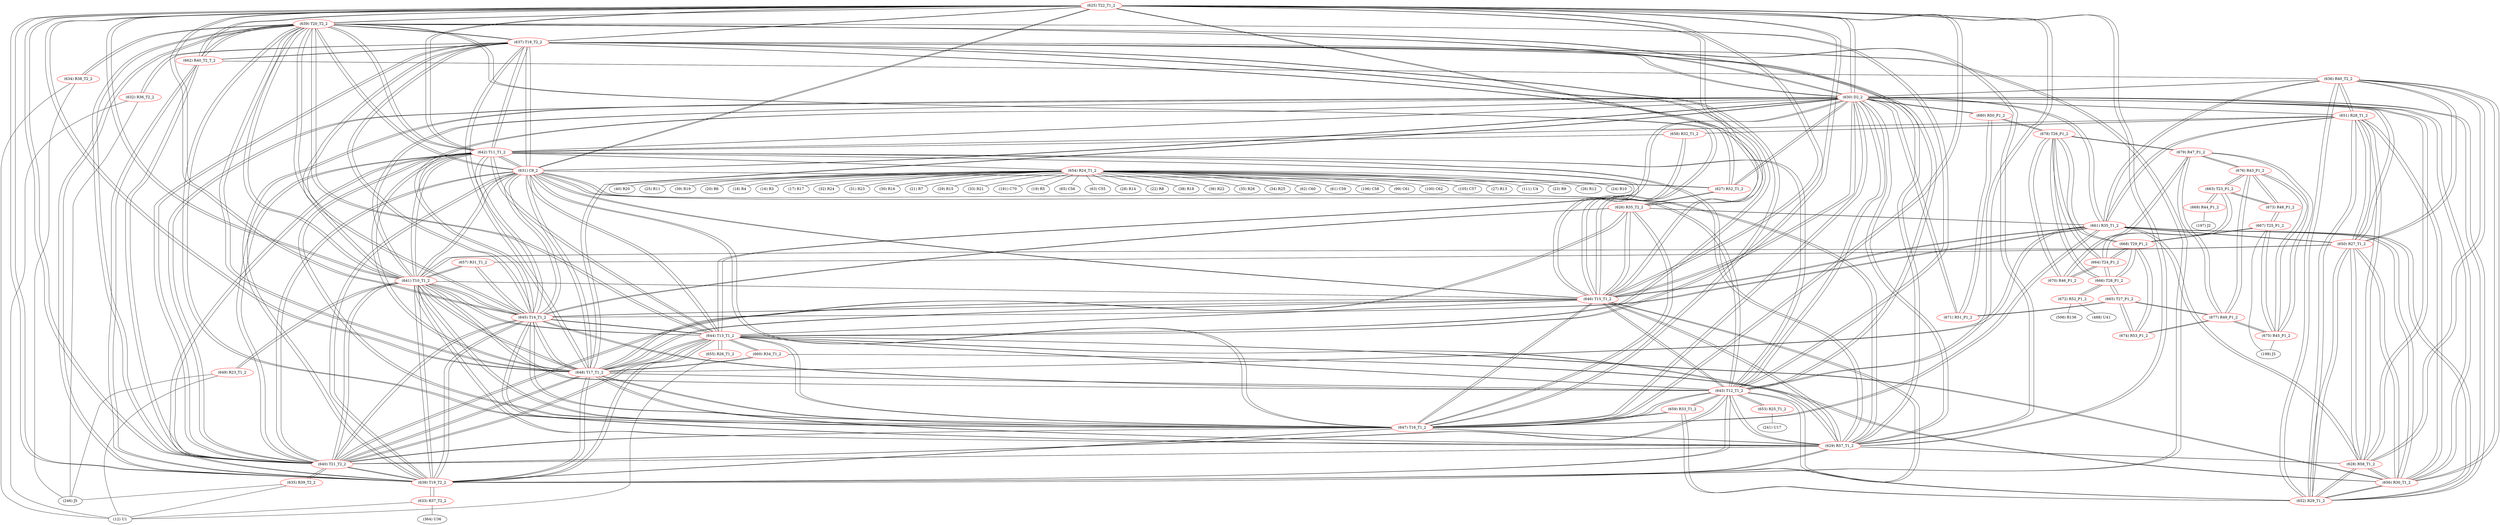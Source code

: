 graph {
	625 [label="(625) T22_T1_2" color=red]
	639 [label="(639) T20_T2_2"]
	637 [label="(637) T18_T2_2"]
	638 [label="(638) T19_T2_2"]
	640 [label="(640) T21_T2_2"]
	629 [label="(629) R57_T1_2"]
	630 [label="(630) D2_2"]
	642 [label="(642) T11_T1_2"]
	647 [label="(647) T16_T1_2"]
	648 [label="(648) T17_T1_2"]
	641 [label="(641) T10_T1_2"]
	643 [label="(643) T12_T1_2"]
	644 [label="(644) T13_T1_2"]
	645 [label="(645) T14_T1_2"]
	646 [label="(646) T15_T1_2"]
	631 [label="(631) C8_2"]
	662 [label="(662) R40_T2_T_2"]
	627 [label="(627) R52_T1_2"]
	626 [label="(626) R35_T2_2"]
	626 [label="(626) R35_T2_2" color=red]
	647 [label="(647) T16_T1_2"]
	646 [label="(646) T15_T1_2"]
	661 [label="(661) R35_T1_2"]
	645 [label="(645) T14_T1_2"]
	648 [label="(648) T17_T1_2"]
	627 [label="(627) R52_T1_2"]
	625 [label="(625) T22_T1_2"]
	627 [label="(627) R52_T1_2" color=red]
	630 [label="(630) D2_2"]
	631 [label="(631) C8_2"]
	626 [label="(626) R35_T2_2"]
	625 [label="(625) T22_T1_2"]
	628 [label="(628) R58_T1_2" color=red]
	629 [label="(629) R57_T1_2"]
	630 [label="(630) D2_2"]
	652 [label="(652) R29_T1_2"]
	661 [label="(661) R35_T1_2"]
	636 [label="(636) R40_T2_2"]
	656 [label="(656) R30_T1_2"]
	650 [label="(650) R27_T1_2"]
	651 [label="(651) R28_T1_2"]
	629 [label="(629) R57_T1_2" color=red]
	639 [label="(639) T20_T2_2"]
	637 [label="(637) T18_T2_2"]
	638 [label="(638) T19_T2_2"]
	640 [label="(640) T21_T2_2"]
	625 [label="(625) T22_T1_2"]
	630 [label="(630) D2_2"]
	642 [label="(642) T11_T1_2"]
	647 [label="(647) T16_T1_2"]
	648 [label="(648) T17_T1_2"]
	641 [label="(641) T10_T1_2"]
	643 [label="(643) T12_T1_2"]
	644 [label="(644) T13_T1_2"]
	645 [label="(645) T14_T1_2"]
	646 [label="(646) T15_T1_2"]
	631 [label="(631) C8_2"]
	628 [label="(628) R58_T1_2"]
	630 [label="(630) D2_2" color=red]
	639 [label="(639) T20_T2_2"]
	637 [label="(637) T18_T2_2"]
	638 [label="(638) T19_T2_2"]
	640 [label="(640) T21_T2_2"]
	629 [label="(629) R57_T1_2"]
	625 [label="(625) T22_T1_2"]
	642 [label="(642) T11_T1_2"]
	647 [label="(647) T16_T1_2"]
	648 [label="(648) T17_T1_2"]
	641 [label="(641) T10_T1_2"]
	643 [label="(643) T12_T1_2"]
	644 [label="(644) T13_T1_2"]
	645 [label="(645) T14_T1_2"]
	646 [label="(646) T15_T1_2"]
	631 [label="(631) C8_2"]
	627 [label="(627) R52_T1_2"]
	628 [label="(628) R58_T1_2"]
	652 [label="(652) R29_T1_2"]
	661 [label="(661) R35_T1_2"]
	636 [label="(636) R40_T2_2"]
	656 [label="(656) R30_T1_2"]
	650 [label="(650) R27_T1_2"]
	651 [label="(651) R28_T1_2"]
	671 [label="(671) R51_P1_2"]
	680 [label="(680) R50_P1_2"]
	631 [label="(631) C8_2" color=red]
	639 [label="(639) T20_T2_2"]
	637 [label="(637) T18_T2_2"]
	638 [label="(638) T19_T2_2"]
	640 [label="(640) T21_T2_2"]
	629 [label="(629) R57_T1_2"]
	625 [label="(625) T22_T1_2"]
	630 [label="(630) D2_2"]
	642 [label="(642) T11_T1_2"]
	647 [label="(647) T16_T1_2"]
	648 [label="(648) T17_T1_2"]
	641 [label="(641) T10_T1_2"]
	643 [label="(643) T12_T1_2"]
	644 [label="(644) T13_T1_2"]
	645 [label="(645) T14_T1_2"]
	646 [label="(646) T15_T1_2"]
	627 [label="(627) R52_T1_2"]
	632 [label="(632) R36_T2_2" color=red]
	246 [label="(246) J5"]
	12 [label="(12) U1"]
	637 [label="(637) T18_T2_2"]
	633 [label="(633) R37_T2_2" color=red]
	364 [label="(364) U36"]
	12 [label="(12) U1"]
	638 [label="(638) T19_T2_2"]
	634 [label="(634) R38_T2_2" color=red]
	246 [label="(246) J5"]
	12 [label="(12) U1"]
	639 [label="(639) T20_T2_2"]
	635 [label="(635) R39_T2_2" color=red]
	12 [label="(12) U1"]
	246 [label="(246) J5"]
	640 [label="(640) T21_T2_2"]
	636 [label="(636) R40_T2_2" color=red]
	652 [label="(652) R29_T1_2"]
	661 [label="(661) R35_T1_2"]
	656 [label="(656) R30_T1_2"]
	630 [label="(630) D2_2"]
	628 [label="(628) R58_T1_2"]
	650 [label="(650) R27_T1_2"]
	651 [label="(651) R28_T1_2"]
	662 [label="(662) R40_T2_T_2"]
	637 [label="(637) T18_T2_2" color=red]
	639 [label="(639) T20_T2_2"]
	638 [label="(638) T19_T2_2"]
	640 [label="(640) T21_T2_2"]
	629 [label="(629) R57_T1_2"]
	625 [label="(625) T22_T1_2"]
	630 [label="(630) D2_2"]
	642 [label="(642) T11_T1_2"]
	647 [label="(647) T16_T1_2"]
	648 [label="(648) T17_T1_2"]
	641 [label="(641) T10_T1_2"]
	643 [label="(643) T12_T1_2"]
	644 [label="(644) T13_T1_2"]
	645 [label="(645) T14_T1_2"]
	646 [label="(646) T15_T1_2"]
	631 [label="(631) C8_2"]
	662 [label="(662) R40_T2_T_2"]
	632 [label="(632) R36_T2_2"]
	638 [label="(638) T19_T2_2" color=red]
	639 [label="(639) T20_T2_2"]
	637 [label="(637) T18_T2_2"]
	640 [label="(640) T21_T2_2"]
	629 [label="(629) R57_T1_2"]
	625 [label="(625) T22_T1_2"]
	630 [label="(630) D2_2"]
	642 [label="(642) T11_T1_2"]
	647 [label="(647) T16_T1_2"]
	648 [label="(648) T17_T1_2"]
	641 [label="(641) T10_T1_2"]
	643 [label="(643) T12_T1_2"]
	644 [label="(644) T13_T1_2"]
	645 [label="(645) T14_T1_2"]
	646 [label="(646) T15_T1_2"]
	631 [label="(631) C8_2"]
	662 [label="(662) R40_T2_T_2"]
	633 [label="(633) R37_T2_2"]
	639 [label="(639) T20_T2_2" color=red]
	637 [label="(637) T18_T2_2"]
	638 [label="(638) T19_T2_2"]
	640 [label="(640) T21_T2_2"]
	629 [label="(629) R57_T1_2"]
	625 [label="(625) T22_T1_2"]
	630 [label="(630) D2_2"]
	642 [label="(642) T11_T1_2"]
	647 [label="(647) T16_T1_2"]
	648 [label="(648) T17_T1_2"]
	641 [label="(641) T10_T1_2"]
	643 [label="(643) T12_T1_2"]
	644 [label="(644) T13_T1_2"]
	645 [label="(645) T14_T1_2"]
	646 [label="(646) T15_T1_2"]
	631 [label="(631) C8_2"]
	662 [label="(662) R40_T2_T_2"]
	634 [label="(634) R38_T2_2"]
	640 [label="(640) T21_T2_2" color=red]
	639 [label="(639) T20_T2_2"]
	637 [label="(637) T18_T2_2"]
	638 [label="(638) T19_T2_2"]
	629 [label="(629) R57_T1_2"]
	625 [label="(625) T22_T1_2"]
	630 [label="(630) D2_2"]
	642 [label="(642) T11_T1_2"]
	647 [label="(647) T16_T1_2"]
	648 [label="(648) T17_T1_2"]
	641 [label="(641) T10_T1_2"]
	643 [label="(643) T12_T1_2"]
	644 [label="(644) T13_T1_2"]
	645 [label="(645) T14_T1_2"]
	646 [label="(646) T15_T1_2"]
	631 [label="(631) C8_2"]
	662 [label="(662) R40_T2_T_2"]
	635 [label="(635) R39_T2_2"]
	641 [label="(641) T10_T1_2" color=red]
	639 [label="(639) T20_T2_2"]
	637 [label="(637) T18_T2_2"]
	638 [label="(638) T19_T2_2"]
	640 [label="(640) T21_T2_2"]
	629 [label="(629) R57_T1_2"]
	625 [label="(625) T22_T1_2"]
	630 [label="(630) D2_2"]
	642 [label="(642) T11_T1_2"]
	647 [label="(647) T16_T1_2"]
	648 [label="(648) T17_T1_2"]
	643 [label="(643) T12_T1_2"]
	644 [label="(644) T13_T1_2"]
	645 [label="(645) T14_T1_2"]
	646 [label="(646) T15_T1_2"]
	631 [label="(631) C8_2"]
	649 [label="(649) R23_T1_2"]
	657 [label="(657) R31_T1_2"]
	650 [label="(650) R27_T1_2"]
	642 [label="(642) T11_T1_2" color=red]
	639 [label="(639) T20_T2_2"]
	637 [label="(637) T18_T2_2"]
	638 [label="(638) T19_T2_2"]
	640 [label="(640) T21_T2_2"]
	629 [label="(629) R57_T1_2"]
	625 [label="(625) T22_T1_2"]
	630 [label="(630) D2_2"]
	647 [label="(647) T16_T1_2"]
	648 [label="(648) T17_T1_2"]
	641 [label="(641) T10_T1_2"]
	643 [label="(643) T12_T1_2"]
	644 [label="(644) T13_T1_2"]
	645 [label="(645) T14_T1_2"]
	646 [label="(646) T15_T1_2"]
	631 [label="(631) C8_2"]
	654 [label="(654) R24_T1_2"]
	658 [label="(658) R32_T1_2"]
	651 [label="(651) R28_T1_2"]
	643 [label="(643) T12_T1_2" color=red]
	639 [label="(639) T20_T2_2"]
	637 [label="(637) T18_T2_2"]
	638 [label="(638) T19_T2_2"]
	640 [label="(640) T21_T2_2"]
	629 [label="(629) R57_T1_2"]
	625 [label="(625) T22_T1_2"]
	630 [label="(630) D2_2"]
	642 [label="(642) T11_T1_2"]
	647 [label="(647) T16_T1_2"]
	648 [label="(648) T17_T1_2"]
	641 [label="(641) T10_T1_2"]
	644 [label="(644) T13_T1_2"]
	645 [label="(645) T14_T1_2"]
	646 [label="(646) T15_T1_2"]
	631 [label="(631) C8_2"]
	659 [label="(659) R33_T1_2"]
	652 [label="(652) R29_T1_2"]
	653 [label="(653) R25_T1_2"]
	644 [label="(644) T13_T1_2" color=red]
	639 [label="(639) T20_T2_2"]
	637 [label="(637) T18_T2_2"]
	638 [label="(638) T19_T2_2"]
	640 [label="(640) T21_T2_2"]
	629 [label="(629) R57_T1_2"]
	625 [label="(625) T22_T1_2"]
	630 [label="(630) D2_2"]
	642 [label="(642) T11_T1_2"]
	647 [label="(647) T16_T1_2"]
	648 [label="(648) T17_T1_2"]
	641 [label="(641) T10_T1_2"]
	643 [label="(643) T12_T1_2"]
	645 [label="(645) T14_T1_2"]
	646 [label="(646) T15_T1_2"]
	631 [label="(631) C8_2"]
	656 [label="(656) R30_T1_2"]
	660 [label="(660) R34_T1_2"]
	655 [label="(655) R26_T1_2"]
	645 [label="(645) T14_T1_2" color=red]
	639 [label="(639) T20_T2_2"]
	637 [label="(637) T18_T2_2"]
	638 [label="(638) T19_T2_2"]
	640 [label="(640) T21_T2_2"]
	629 [label="(629) R57_T1_2"]
	625 [label="(625) T22_T1_2"]
	630 [label="(630) D2_2"]
	642 [label="(642) T11_T1_2"]
	647 [label="(647) T16_T1_2"]
	648 [label="(648) T17_T1_2"]
	641 [label="(641) T10_T1_2"]
	643 [label="(643) T12_T1_2"]
	644 [label="(644) T13_T1_2"]
	646 [label="(646) T15_T1_2"]
	631 [label="(631) C8_2"]
	661 [label="(661) R35_T1_2"]
	626 [label="(626) R35_T2_2"]
	657 [label="(657) R31_T1_2"]
	646 [label="(646) T15_T1_2" color=red]
	639 [label="(639) T20_T2_2"]
	637 [label="(637) T18_T2_2"]
	638 [label="(638) T19_T2_2"]
	640 [label="(640) T21_T2_2"]
	629 [label="(629) R57_T1_2"]
	625 [label="(625) T22_T1_2"]
	630 [label="(630) D2_2"]
	642 [label="(642) T11_T1_2"]
	647 [label="(647) T16_T1_2"]
	648 [label="(648) T17_T1_2"]
	641 [label="(641) T10_T1_2"]
	643 [label="(643) T12_T1_2"]
	644 [label="(644) T13_T1_2"]
	645 [label="(645) T14_T1_2"]
	631 [label="(631) C8_2"]
	661 [label="(661) R35_T1_2"]
	626 [label="(626) R35_T2_2"]
	658 [label="(658) R32_T1_2"]
	647 [label="(647) T16_T1_2" color=red]
	639 [label="(639) T20_T2_2"]
	637 [label="(637) T18_T2_2"]
	638 [label="(638) T19_T2_2"]
	640 [label="(640) T21_T2_2"]
	629 [label="(629) R57_T1_2"]
	625 [label="(625) T22_T1_2"]
	630 [label="(630) D2_2"]
	642 [label="(642) T11_T1_2"]
	648 [label="(648) T17_T1_2"]
	641 [label="(641) T10_T1_2"]
	643 [label="(643) T12_T1_2"]
	644 [label="(644) T13_T1_2"]
	645 [label="(645) T14_T1_2"]
	646 [label="(646) T15_T1_2"]
	631 [label="(631) C8_2"]
	661 [label="(661) R35_T1_2"]
	626 [label="(626) R35_T2_2"]
	659 [label="(659) R33_T1_2"]
	648 [label="(648) T17_T1_2" color=red]
	639 [label="(639) T20_T2_2"]
	637 [label="(637) T18_T2_2"]
	638 [label="(638) T19_T2_2"]
	640 [label="(640) T21_T2_2"]
	629 [label="(629) R57_T1_2"]
	625 [label="(625) T22_T1_2"]
	630 [label="(630) D2_2"]
	642 [label="(642) T11_T1_2"]
	647 [label="(647) T16_T1_2"]
	641 [label="(641) T10_T1_2"]
	643 [label="(643) T12_T1_2"]
	644 [label="(644) T13_T1_2"]
	645 [label="(645) T14_T1_2"]
	646 [label="(646) T15_T1_2"]
	631 [label="(631) C8_2"]
	661 [label="(661) R35_T1_2"]
	626 [label="(626) R35_T2_2"]
	660 [label="(660) R34_T1_2"]
	649 [label="(649) R23_T1_2" color=red]
	12 [label="(12) U1"]
	246 [label="(246) J5"]
	641 [label="(641) T10_T1_2"]
	650 [label="(650) R27_T1_2" color=red]
	652 [label="(652) R29_T1_2"]
	661 [label="(661) R35_T1_2"]
	636 [label="(636) R40_T2_2"]
	656 [label="(656) R30_T1_2"]
	630 [label="(630) D2_2"]
	628 [label="(628) R58_T1_2"]
	651 [label="(651) R28_T1_2"]
	641 [label="(641) T10_T1_2"]
	657 [label="(657) R31_T1_2"]
	651 [label="(651) R28_T1_2" color=red]
	652 [label="(652) R29_T1_2"]
	661 [label="(661) R35_T1_2"]
	636 [label="(636) R40_T2_2"]
	656 [label="(656) R30_T1_2"]
	630 [label="(630) D2_2"]
	628 [label="(628) R58_T1_2"]
	650 [label="(650) R27_T1_2"]
	658 [label="(658) R32_T1_2"]
	642 [label="(642) T11_T1_2"]
	652 [label="(652) R29_T1_2" color=red]
	661 [label="(661) R35_T1_2"]
	636 [label="(636) R40_T2_2"]
	656 [label="(656) R30_T1_2"]
	630 [label="(630) D2_2"]
	628 [label="(628) R58_T1_2"]
	650 [label="(650) R27_T1_2"]
	651 [label="(651) R28_T1_2"]
	659 [label="(659) R33_T1_2"]
	643 [label="(643) T12_T1_2"]
	653 [label="(653) R25_T1_2" color=red]
	241 [label="(241) U17"]
	643 [label="(643) T12_T1_2"]
	654 [label="(654) R24_T1_2" color=red]
	27 [label="(27) R13"]
	111 [label="(111) U4"]
	23 [label="(23) R9"]
	26 [label="(26) R12"]
	24 [label="(24) R10"]
	40 [label="(40) R20"]
	25 [label="(25) R11"]
	39 [label="(39) R19"]
	20 [label="(20) R6"]
	18 [label="(18) R4"]
	16 [label="(16) R3"]
	17 [label="(17) R17"]
	32 [label="(32) R24"]
	31 [label="(31) R23"]
	30 [label="(30) R16"]
	21 [label="(21) R7"]
	29 [label="(29) R15"]
	33 [label="(33) R21"]
	191 [label="(191) C70"]
	19 [label="(19) R5"]
	65 [label="(65) C56"]
	63 [label="(63) C55"]
	28 [label="(28) R14"]
	22 [label="(22) R8"]
	38 [label="(38) R18"]
	36 [label="(36) R22"]
	35 [label="(35) R26"]
	34 [label="(34) R25"]
	62 [label="(62) C60"]
	61 [label="(61) C59"]
	106 [label="(106) C58"]
	99 [label="(99) C61"]
	100 [label="(100) C62"]
	105 [label="(105) C57"]
	642 [label="(642) T11_T1_2"]
	655 [label="(655) R26_T1_2" color=red]
	12 [label="(12) U1"]
	644 [label="(644) T13_T1_2"]
	656 [label="(656) R30_T1_2" color=red]
	652 [label="(652) R29_T1_2"]
	661 [label="(661) R35_T1_2"]
	636 [label="(636) R40_T2_2"]
	630 [label="(630) D2_2"]
	628 [label="(628) R58_T1_2"]
	650 [label="(650) R27_T1_2"]
	651 [label="(651) R28_T1_2"]
	660 [label="(660) R34_T1_2"]
	644 [label="(644) T13_T1_2"]
	657 [label="(657) R31_T1_2" color=red]
	641 [label="(641) T10_T1_2"]
	650 [label="(650) R27_T1_2"]
	645 [label="(645) T14_T1_2"]
	658 [label="(658) R32_T1_2" color=red]
	646 [label="(646) T15_T1_2"]
	651 [label="(651) R28_T1_2"]
	642 [label="(642) T11_T1_2"]
	659 [label="(659) R33_T1_2" color=red]
	647 [label="(647) T16_T1_2"]
	652 [label="(652) R29_T1_2"]
	643 [label="(643) T12_T1_2"]
	660 [label="(660) R34_T1_2" color=red]
	648 [label="(648) T17_T1_2"]
	656 [label="(656) R30_T1_2"]
	644 [label="(644) T13_T1_2"]
	661 [label="(661) R35_T1_2" color=red]
	652 [label="(652) R29_T1_2"]
	636 [label="(636) R40_T2_2"]
	656 [label="(656) R30_T1_2"]
	630 [label="(630) D2_2"]
	628 [label="(628) R58_T1_2"]
	650 [label="(650) R27_T1_2"]
	651 [label="(651) R28_T1_2"]
	647 [label="(647) T16_T1_2"]
	646 [label="(646) T15_T1_2"]
	645 [label="(645) T14_T1_2"]
	648 [label="(648) T17_T1_2"]
	626 [label="(626) R35_T2_2"]
	662 [label="(662) R40_T2_T_2" color=red]
	625 [label="(625) T22_T1_2"]
	638 [label="(638) T19_T2_2"]
	637 [label="(637) T18_T2_2"]
	640 [label="(640) T21_T2_2"]
	639 [label="(639) T20_T2_2"]
	636 [label="(636) R40_T2_2"]
	663 [label="(663) T23_P1_2" color=red]
	673 [label="(673) R48_P1_2"]
	676 [label="(676) R43_P1_2"]
	664 [label="(664) T24_P1_2"]
	669 [label="(669) R44_P1_2"]
	664 [label="(664) T24_P1_2" color=red]
	678 [label="(678) T26_P1_2"]
	668 [label="(668) T29_P1_2"]
	666 [label="(666) T28_P1_2"]
	670 [label="(670) R46_P1_2"]
	663 [label="(663) T23_P1_2"]
	665 [label="(665) T27_P1_2" color=red]
	671 [label="(671) R51_P1_2"]
	666 [label="(666) T28_P1_2"]
	674 [label="(674) R53_P1_2"]
	677 [label="(677) R49_P1_2"]
	666 [label="(666) T28_P1_2" color=red]
	678 [label="(678) T26_P1_2"]
	664 [label="(664) T24_P1_2"]
	668 [label="(668) T29_P1_2"]
	672 [label="(672) R52_P1_2"]
	665 [label="(665) T27_P1_2"]
	667 [label="(667) T25_P1_2" color=red]
	668 [label="(668) T29_P1_2"]
	673 [label="(673) R48_P1_2"]
	675 [label="(675) R45_P1_2"]
	198 [label="(198) J3"]
	668 [label="(668) T29_P1_2" color=red]
	678 [label="(678) T26_P1_2"]
	664 [label="(664) T24_P1_2"]
	666 [label="(666) T28_P1_2"]
	667 [label="(667) T25_P1_2"]
	674 [label="(674) R53_P1_2"]
	669 [label="(669) R44_P1_2" color=red]
	197 [label="(197) J2"]
	663 [label="(663) T23_P1_2"]
	670 [label="(670) R46_P1_2" color=red]
	678 [label="(678) T26_P1_2"]
	679 [label="(679) R47_P1_2"]
	664 [label="(664) T24_P1_2"]
	671 [label="(671) R51_P1_2" color=red]
	665 [label="(665) T27_P1_2"]
	680 [label="(680) R50_P1_2"]
	630 [label="(630) D2_2"]
	672 [label="(672) R52_P1_2" color=red]
	488 [label="(488) U41"]
	506 [label="(506) R136"]
	666 [label="(666) T28_P1_2"]
	673 [label="(673) R48_P1_2" color=red]
	667 [label="(667) T25_P1_2"]
	663 [label="(663) T23_P1_2"]
	676 [label="(676) R43_P1_2"]
	674 [label="(674) R53_P1_2" color=red]
	668 [label="(668) T29_P1_2"]
	665 [label="(665) T27_P1_2"]
	677 [label="(677) R49_P1_2"]
	675 [label="(675) R45_P1_2" color=red]
	679 [label="(679) R47_P1_2"]
	676 [label="(676) R43_P1_2"]
	677 [label="(677) R49_P1_2"]
	667 [label="(667) T25_P1_2"]
	198 [label="(198) J3"]
	676 [label="(676) R43_P1_2" color=red]
	673 [label="(673) R48_P1_2"]
	663 [label="(663) T23_P1_2"]
	679 [label="(679) R47_P1_2"]
	675 [label="(675) R45_P1_2"]
	677 [label="(677) R49_P1_2"]
	677 [label="(677) R49_P1_2" color=red]
	679 [label="(679) R47_P1_2"]
	675 [label="(675) R45_P1_2"]
	676 [label="(676) R43_P1_2"]
	665 [label="(665) T27_P1_2"]
	674 [label="(674) R53_P1_2"]
	678 [label="(678) T26_P1_2" color=red]
	680 [label="(680) R50_P1_2"]
	664 [label="(664) T24_P1_2"]
	668 [label="(668) T29_P1_2"]
	666 [label="(666) T28_P1_2"]
	670 [label="(670) R46_P1_2"]
	679 [label="(679) R47_P1_2"]
	679 [label="(679) R47_P1_2" color=red]
	675 [label="(675) R45_P1_2"]
	676 [label="(676) R43_P1_2"]
	677 [label="(677) R49_P1_2"]
	678 [label="(678) T26_P1_2"]
	670 [label="(670) R46_P1_2"]
	680 [label="(680) R50_P1_2" color=red]
	678 [label="(678) T26_P1_2"]
	671 [label="(671) R51_P1_2"]
	630 [label="(630) D2_2"]
	625 -- 639
	625 -- 637
	625 -- 638
	625 -- 640
	625 -- 629
	625 -- 630
	625 -- 642
	625 -- 647
	625 -- 648
	625 -- 641
	625 -- 643
	625 -- 644
	625 -- 645
	625 -- 646
	625 -- 631
	625 -- 662
	625 -- 627
	625 -- 626
	626 -- 647
	626 -- 646
	626 -- 661
	626 -- 645
	626 -- 648
	626 -- 627
	626 -- 625
	627 -- 630
	627 -- 631
	627 -- 626
	627 -- 625
	628 -- 629
	628 -- 630
	628 -- 652
	628 -- 661
	628 -- 636
	628 -- 656
	628 -- 650
	628 -- 651
	629 -- 639
	629 -- 637
	629 -- 638
	629 -- 640
	629 -- 625
	629 -- 630
	629 -- 642
	629 -- 647
	629 -- 648
	629 -- 641
	629 -- 643
	629 -- 644
	629 -- 645
	629 -- 646
	629 -- 631
	629 -- 628
	630 -- 639
	630 -- 637
	630 -- 638
	630 -- 640
	630 -- 629
	630 -- 625
	630 -- 642
	630 -- 647
	630 -- 648
	630 -- 641
	630 -- 643
	630 -- 644
	630 -- 645
	630 -- 646
	630 -- 631
	630 -- 627
	630 -- 628
	630 -- 652
	630 -- 661
	630 -- 636
	630 -- 656
	630 -- 650
	630 -- 651
	630 -- 671
	630 -- 680
	631 -- 639
	631 -- 637
	631 -- 638
	631 -- 640
	631 -- 629
	631 -- 625
	631 -- 630
	631 -- 642
	631 -- 647
	631 -- 648
	631 -- 641
	631 -- 643
	631 -- 644
	631 -- 645
	631 -- 646
	631 -- 627
	632 -- 246
	632 -- 12
	632 -- 637
	633 -- 364
	633 -- 12
	633 -- 638
	634 -- 246
	634 -- 12
	634 -- 639
	635 -- 12
	635 -- 246
	635 -- 640
	636 -- 652
	636 -- 661
	636 -- 656
	636 -- 630
	636 -- 628
	636 -- 650
	636 -- 651
	636 -- 662
	637 -- 639
	637 -- 638
	637 -- 640
	637 -- 629
	637 -- 625
	637 -- 630
	637 -- 642
	637 -- 647
	637 -- 648
	637 -- 641
	637 -- 643
	637 -- 644
	637 -- 645
	637 -- 646
	637 -- 631
	637 -- 662
	637 -- 632
	638 -- 639
	638 -- 637
	638 -- 640
	638 -- 629
	638 -- 625
	638 -- 630
	638 -- 642
	638 -- 647
	638 -- 648
	638 -- 641
	638 -- 643
	638 -- 644
	638 -- 645
	638 -- 646
	638 -- 631
	638 -- 662
	638 -- 633
	639 -- 637
	639 -- 638
	639 -- 640
	639 -- 629
	639 -- 625
	639 -- 630
	639 -- 642
	639 -- 647
	639 -- 648
	639 -- 641
	639 -- 643
	639 -- 644
	639 -- 645
	639 -- 646
	639 -- 631
	639 -- 662
	639 -- 634
	640 -- 639
	640 -- 637
	640 -- 638
	640 -- 629
	640 -- 625
	640 -- 630
	640 -- 642
	640 -- 647
	640 -- 648
	640 -- 641
	640 -- 643
	640 -- 644
	640 -- 645
	640 -- 646
	640 -- 631
	640 -- 662
	640 -- 635
	641 -- 639
	641 -- 637
	641 -- 638
	641 -- 640
	641 -- 629
	641 -- 625
	641 -- 630
	641 -- 642
	641 -- 647
	641 -- 648
	641 -- 643
	641 -- 644
	641 -- 645
	641 -- 646
	641 -- 631
	641 -- 649
	641 -- 657
	641 -- 650
	642 -- 639
	642 -- 637
	642 -- 638
	642 -- 640
	642 -- 629
	642 -- 625
	642 -- 630
	642 -- 647
	642 -- 648
	642 -- 641
	642 -- 643
	642 -- 644
	642 -- 645
	642 -- 646
	642 -- 631
	642 -- 654
	642 -- 658
	642 -- 651
	643 -- 639
	643 -- 637
	643 -- 638
	643 -- 640
	643 -- 629
	643 -- 625
	643 -- 630
	643 -- 642
	643 -- 647
	643 -- 648
	643 -- 641
	643 -- 644
	643 -- 645
	643 -- 646
	643 -- 631
	643 -- 659
	643 -- 652
	643 -- 653
	644 -- 639
	644 -- 637
	644 -- 638
	644 -- 640
	644 -- 629
	644 -- 625
	644 -- 630
	644 -- 642
	644 -- 647
	644 -- 648
	644 -- 641
	644 -- 643
	644 -- 645
	644 -- 646
	644 -- 631
	644 -- 656
	644 -- 660
	644 -- 655
	645 -- 639
	645 -- 637
	645 -- 638
	645 -- 640
	645 -- 629
	645 -- 625
	645 -- 630
	645 -- 642
	645 -- 647
	645 -- 648
	645 -- 641
	645 -- 643
	645 -- 644
	645 -- 646
	645 -- 631
	645 -- 661
	645 -- 626
	645 -- 657
	646 -- 639
	646 -- 637
	646 -- 638
	646 -- 640
	646 -- 629
	646 -- 625
	646 -- 630
	646 -- 642
	646 -- 647
	646 -- 648
	646 -- 641
	646 -- 643
	646 -- 644
	646 -- 645
	646 -- 631
	646 -- 661
	646 -- 626
	646 -- 658
	647 -- 639
	647 -- 637
	647 -- 638
	647 -- 640
	647 -- 629
	647 -- 625
	647 -- 630
	647 -- 642
	647 -- 648
	647 -- 641
	647 -- 643
	647 -- 644
	647 -- 645
	647 -- 646
	647 -- 631
	647 -- 661
	647 -- 626
	647 -- 659
	648 -- 639
	648 -- 637
	648 -- 638
	648 -- 640
	648 -- 629
	648 -- 625
	648 -- 630
	648 -- 642
	648 -- 647
	648 -- 641
	648 -- 643
	648 -- 644
	648 -- 645
	648 -- 646
	648 -- 631
	648 -- 661
	648 -- 626
	648 -- 660
	649 -- 12
	649 -- 246
	649 -- 641
	650 -- 652
	650 -- 661
	650 -- 636
	650 -- 656
	650 -- 630
	650 -- 628
	650 -- 651
	650 -- 641
	650 -- 657
	651 -- 652
	651 -- 661
	651 -- 636
	651 -- 656
	651 -- 630
	651 -- 628
	651 -- 650
	651 -- 658
	651 -- 642
	652 -- 661
	652 -- 636
	652 -- 656
	652 -- 630
	652 -- 628
	652 -- 650
	652 -- 651
	652 -- 659
	652 -- 643
	653 -- 241
	653 -- 643
	654 -- 27
	654 -- 111
	654 -- 23
	654 -- 26
	654 -- 24
	654 -- 40
	654 -- 25
	654 -- 39
	654 -- 20
	654 -- 18
	654 -- 16
	654 -- 17
	654 -- 32
	654 -- 31
	654 -- 30
	654 -- 21
	654 -- 29
	654 -- 33
	654 -- 191
	654 -- 19
	654 -- 65
	654 -- 63
	654 -- 28
	654 -- 22
	654 -- 38
	654 -- 36
	654 -- 35
	654 -- 34
	654 -- 62
	654 -- 61
	654 -- 106
	654 -- 99
	654 -- 100
	654 -- 105
	654 -- 642
	655 -- 12
	655 -- 644
	656 -- 652
	656 -- 661
	656 -- 636
	656 -- 630
	656 -- 628
	656 -- 650
	656 -- 651
	656 -- 660
	656 -- 644
	657 -- 641
	657 -- 650
	657 -- 645
	658 -- 646
	658 -- 651
	658 -- 642
	659 -- 647
	659 -- 652
	659 -- 643
	660 -- 648
	660 -- 656
	660 -- 644
	661 -- 652
	661 -- 636
	661 -- 656
	661 -- 630
	661 -- 628
	661 -- 650
	661 -- 651
	661 -- 647
	661 -- 646
	661 -- 645
	661 -- 648
	661 -- 626
	662 -- 625
	662 -- 638
	662 -- 637
	662 -- 640
	662 -- 639
	662 -- 636
	663 -- 673
	663 -- 676
	663 -- 664
	663 -- 669
	664 -- 678
	664 -- 668
	664 -- 666
	664 -- 670
	664 -- 663
	665 -- 671
	665 -- 666
	665 -- 674
	665 -- 677
	666 -- 678
	666 -- 664
	666 -- 668
	666 -- 672
	666 -- 665
	667 -- 668
	667 -- 673
	667 -- 675
	667 -- 198
	668 -- 678
	668 -- 664
	668 -- 666
	668 -- 667
	668 -- 674
	669 -- 197
	669 -- 663
	670 -- 678
	670 -- 679
	670 -- 664
	671 -- 665
	671 -- 680
	671 -- 630
	672 -- 488
	672 -- 506
	672 -- 666
	673 -- 667
	673 -- 663
	673 -- 676
	674 -- 668
	674 -- 665
	674 -- 677
	675 -- 679
	675 -- 676
	675 -- 677
	675 -- 667
	675 -- 198
	676 -- 673
	676 -- 663
	676 -- 679
	676 -- 675
	676 -- 677
	677 -- 679
	677 -- 675
	677 -- 676
	677 -- 665
	677 -- 674
	678 -- 680
	678 -- 664
	678 -- 668
	678 -- 666
	678 -- 670
	678 -- 679
	679 -- 675
	679 -- 676
	679 -- 677
	679 -- 678
	679 -- 670
	680 -- 678
	680 -- 671
	680 -- 630
}